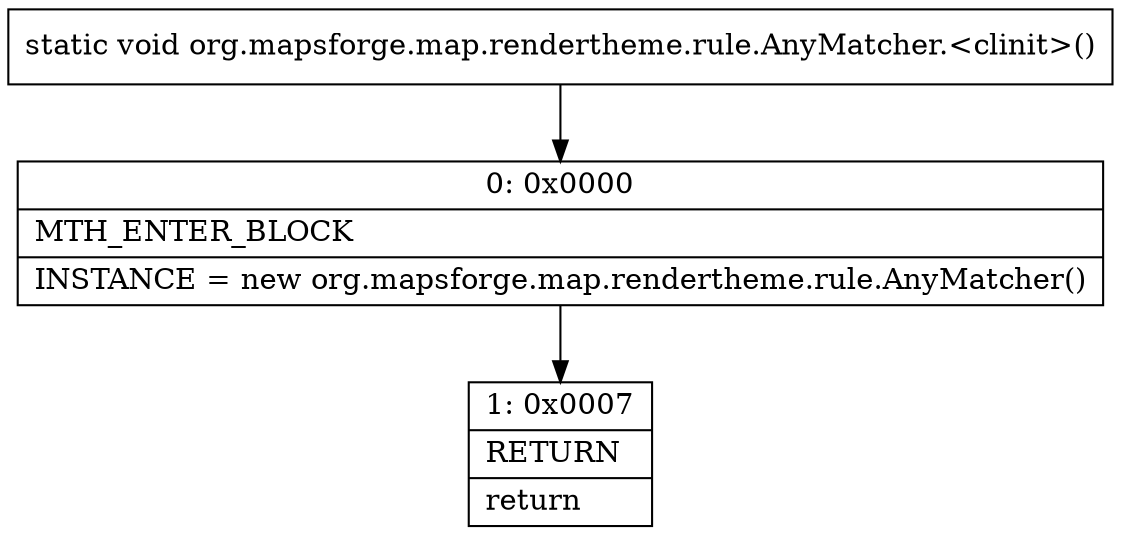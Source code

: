 digraph "CFG fororg.mapsforge.map.rendertheme.rule.AnyMatcher.\<clinit\>()V" {
Node_0 [shape=record,label="{0\:\ 0x0000|MTH_ENTER_BLOCK\l|INSTANCE = new org.mapsforge.map.rendertheme.rule.AnyMatcher()\l}"];
Node_1 [shape=record,label="{1\:\ 0x0007|RETURN\l|return\l}"];
MethodNode[shape=record,label="{static void org.mapsforge.map.rendertheme.rule.AnyMatcher.\<clinit\>() }"];
MethodNode -> Node_0;
Node_0 -> Node_1;
}

